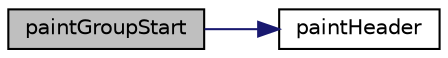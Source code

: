 digraph "paintGroupStart"
{
  edge [fontname="Helvetica",fontsize="10",labelfontname="Helvetica",labelfontsize="10"];
  node [fontname="Helvetica",fontsize="10",shape=record];
  rankdir="LR";
  Node1 [label="paintGroupStart",height=0.2,width=0.4,color="black", fillcolor="grey75", style="filled" fontcolor="black"];
  Node1 -> Node2 [color="midnightblue",fontsize="10",style="solid",fontname="Helvetica"];
  Node2 [label="paintHeader",height=0.2,width=0.4,color="black", fillcolor="white", style="filled",URL="$class_simple_reporter.html#a9d46c54cf3bed9e4cf5561b86cf51278"];
}
